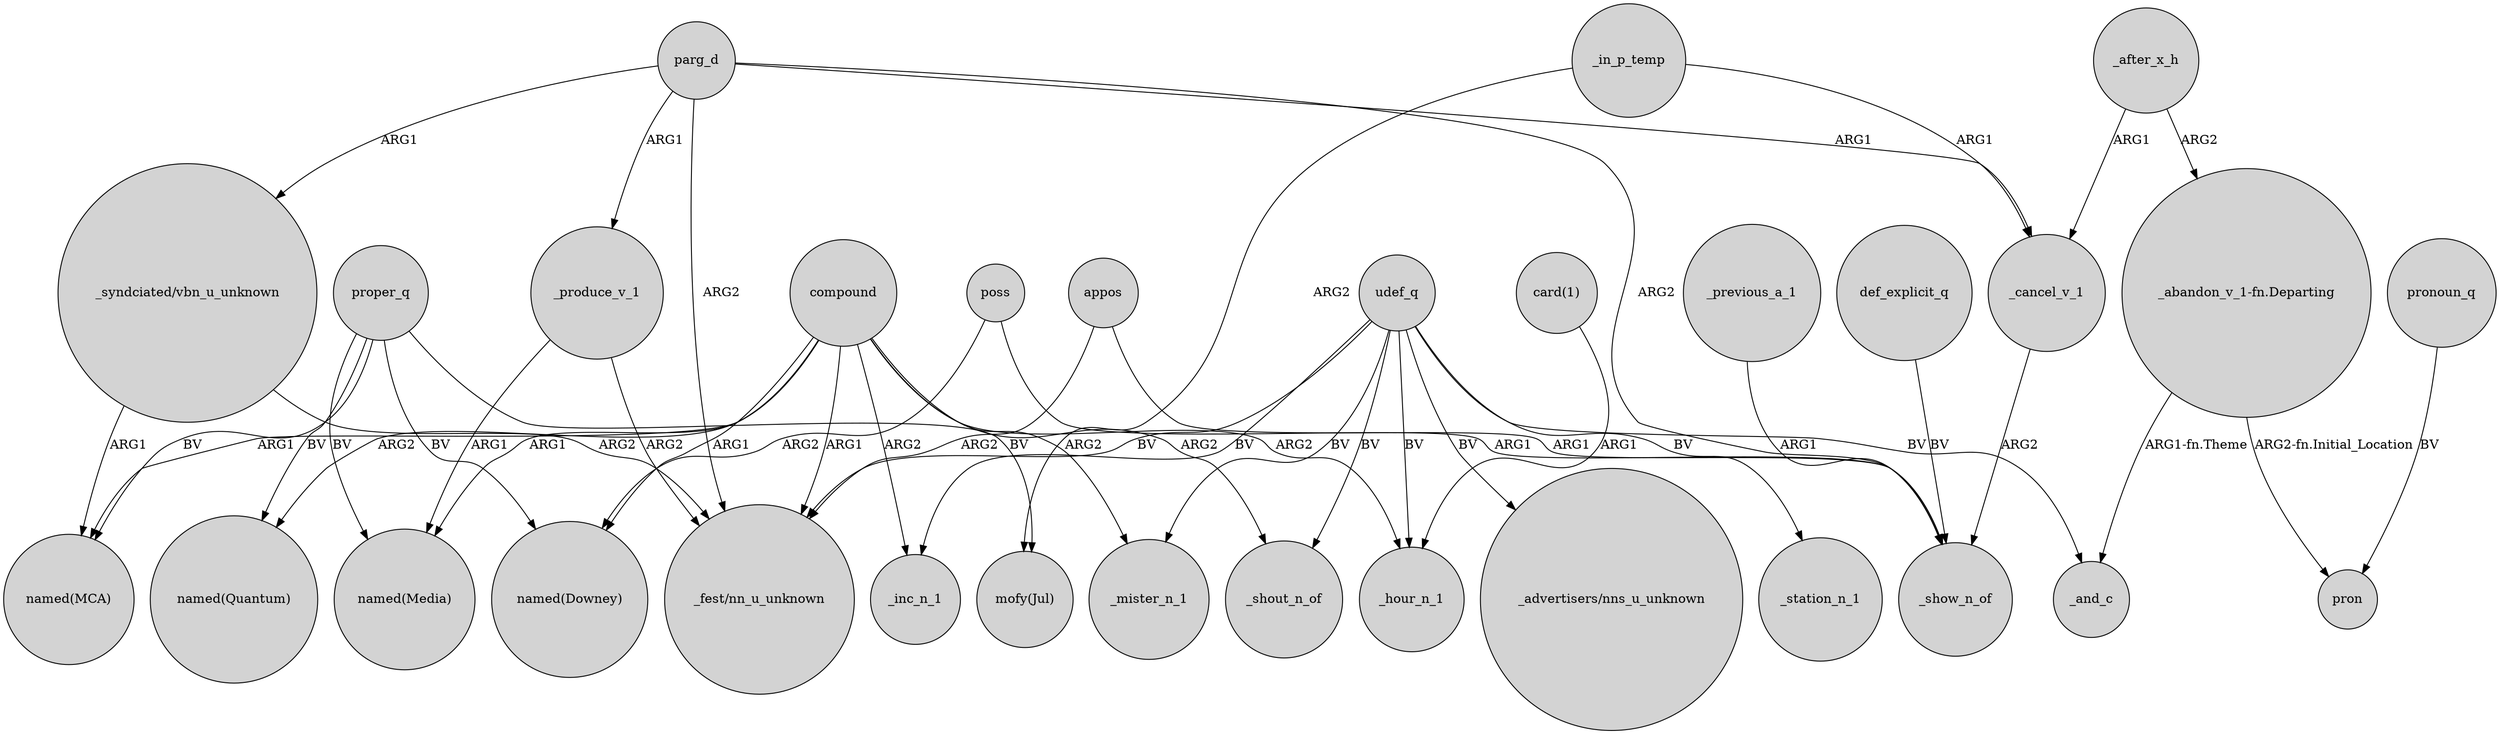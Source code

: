 digraph {
	node [shape=circle style=filled]
	proper_q -> "named(Quantum)" [label=BV]
	"_syndciated/vbn_u_unknown" -> "_fest/nn_u_unknown" [label=ARG2]
	proper_q -> "mofy(Jul)" [label=BV]
	udef_q -> _inc_n_1 [label=BV]
	udef_q -> "_fest/nn_u_unknown" [label=BV]
	_after_x_h -> "_abandon_v_1-fn.Departing" [label=ARG2]
	compound -> "_fest/nn_u_unknown" [label=ARG1]
	"_syndciated/vbn_u_unknown" -> "named(MCA)" [label=ARG1]
	compound -> _mister_n_1 [label=ARG2]
	parg_d -> "_fest/nn_u_unknown" [label=ARG2]
	udef_q -> _hour_n_1 [label=BV]
	udef_q -> _mister_n_1 [label=BV]
	_after_x_h -> _cancel_v_1 [label=ARG1]
	"_abandon_v_1-fn.Departing" -> _and_c [label="ARG1-fn.Theme"]
	_produce_v_1 -> "named(Media)" [label=ARG1]
	_previous_a_1 -> _show_n_of [label=ARG1]
	compound -> "named(MCA)" [label=ARG1]
	proper_q -> "named(Media)" [label=BV]
	compound -> "named(Downey)" [label=ARG1]
	compound -> "named(Quantum)" [label=ARG2]
	def_explicit_q -> _show_n_of [label=BV]
	"card(1)" -> _hour_n_1 [label=ARG1]
	parg_d -> _produce_v_1 [label=ARG1]
	compound -> _shout_n_of [label=ARG2]
	pronoun_q -> pron [label=BV]
	proper_q -> "named(MCA)" [label=BV]
	_in_p_temp -> "mofy(Jul)" [label=ARG2]
	parg_d -> "_syndciated/vbn_u_unknown" [label=ARG1]
	parg_d -> _show_n_of [label=ARG2]
	poss -> _show_n_of [label=ARG1]
	udef_q -> "_advertisers/nns_u_unknown" [label=BV]
	poss -> "named(Downey)" [label=ARG2]
	compound -> _hour_n_1 [label=ARG2]
	compound -> "named(Media)" [label=ARG1]
	"_abandon_v_1-fn.Departing" -> pron [label="ARG2-fn.Initial_Location"]
	appos -> "_fest/nn_u_unknown" [label=ARG2]
	_produce_v_1 -> "_fest/nn_u_unknown" [label=ARG2]
	udef_q -> _station_n_1 [label=BV]
	proper_q -> "named(Downey)" [label=BV]
	udef_q -> _shout_n_of [label=BV]
	_in_p_temp -> _cancel_v_1 [label=ARG1]
	_cancel_v_1 -> _show_n_of [label=ARG2]
	udef_q -> _and_c [label=BV]
	compound -> _inc_n_1 [label=ARG2]
	parg_d -> _cancel_v_1 [label=ARG1]
	appos -> _show_n_of [label=ARG1]
}
